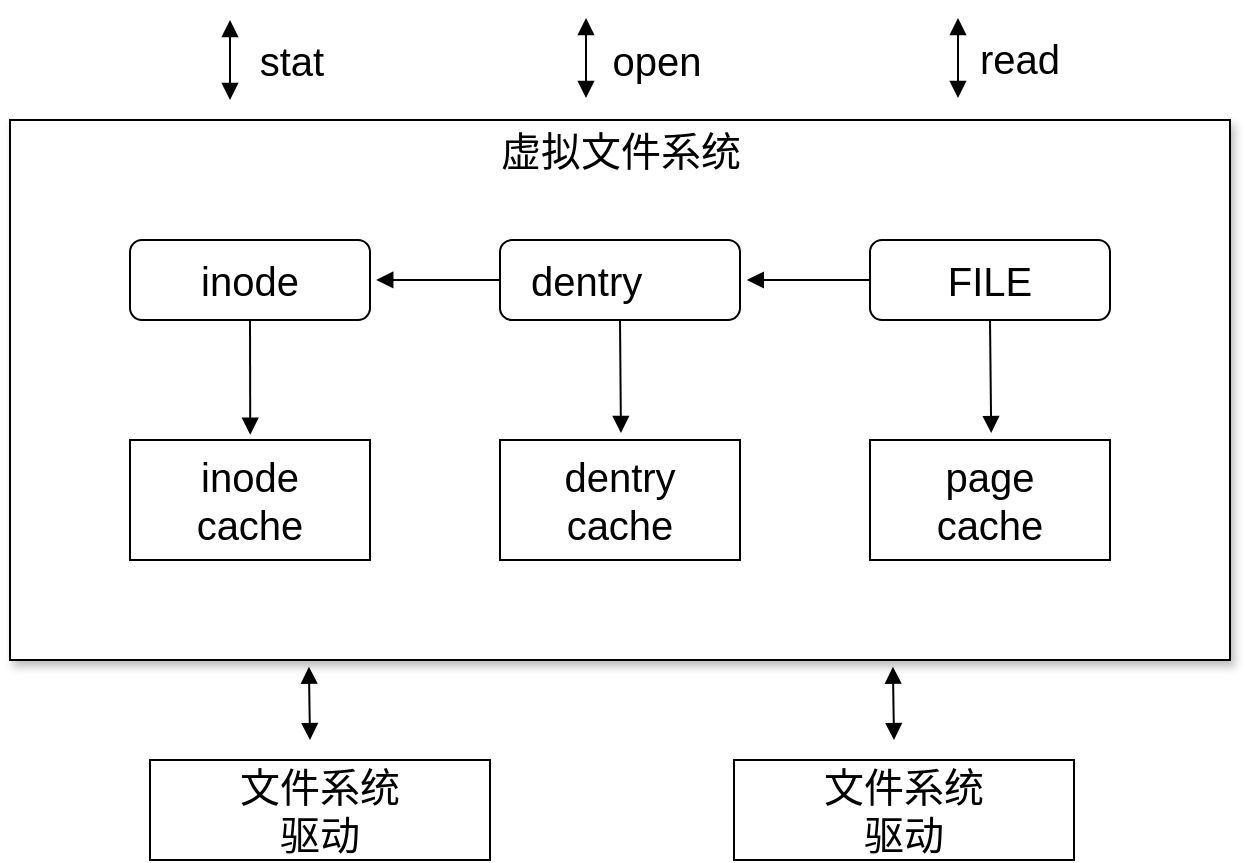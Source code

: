 <mxfile>
    <diagram id="q-nXB_HG6IBM0mI0adZ1" name="Page-1">
        <mxGraphModel dx="1053" dy="430" grid="1" gridSize="10" guides="1" tooltips="1" connect="1" arrows="1" fold="1" page="1" pageScale="1" pageWidth="827" pageHeight="1169" math="0" shadow="0">
            <root>
                <mxCell id="0"/>
                <mxCell id="1" parent="0"/>
                <mxCell id="2" value="" style="rounded=0;whiteSpace=wrap;html=1;shadow=1;" vertex="1" parent="1">
                    <mxGeometry x="100" y="120" width="610" height="270" as="geometry"/>
                </mxCell>
                <mxCell id="4" value="虚拟文件系统" style="text;html=1;strokeColor=none;fillColor=none;align=center;verticalAlign=middle;whiteSpace=wrap;rounded=0;fontSize=20;" vertex="1" parent="1">
                    <mxGeometry x="337.5" y="120" width="135" height="30" as="geometry"/>
                </mxCell>
                <mxCell id="13" style="edgeStyle=none;html=1;exitX=0.5;exitY=1;exitDx=0;exitDy=0;entryX=0.505;entryY=-0.058;entryDx=0;entryDy=0;entryPerimeter=0;fontSize=20;endArrow=block;endFill=1;" edge="1" parent="1" source="5" target="8">
                    <mxGeometry relative="1" as="geometry"/>
                </mxCell>
                <mxCell id="14" style="edgeStyle=none;html=1;exitX=0;exitY=0.5;exitDx=0;exitDy=0;entryX=1.02;entryY=0.5;entryDx=0;entryDy=0;fontSize=20;entryPerimeter=0;endArrow=block;endFill=1;" edge="1" parent="1" source="5">
                    <mxGeometry relative="1" as="geometry">
                        <mxPoint x="532" y="200" as="sourcePoint"/>
                        <mxPoint x="468.4" y="200" as="targetPoint"/>
                    </mxGeometry>
                </mxCell>
                <mxCell id="5" value="FILE" style="rounded=1;whiteSpace=wrap;html=1;fontSize=20;" vertex="1" parent="1">
                    <mxGeometry x="530" y="180" width="120" height="40" as="geometry"/>
                </mxCell>
                <mxCell id="12" style="edgeStyle=none;html=1;exitX=0.5;exitY=1;exitDx=0;exitDy=0;entryX=0.504;entryY=-0.058;entryDx=0;entryDy=0;entryPerimeter=0;fontSize=20;endArrow=block;endFill=1;" edge="1" parent="1" source="6" target="9">
                    <mxGeometry relative="1" as="geometry"/>
                </mxCell>
                <mxCell id="16" style="edgeStyle=none;html=1;entryX=1.026;entryY=0.499;entryDx=0;entryDy=0;entryPerimeter=0;fontSize=20;endArrow=block;endFill=1;" edge="1" parent="1" source="6" target="7">
                    <mxGeometry relative="1" as="geometry"/>
                </mxCell>
                <mxCell id="6" value="dentry&lt;span style=&quot;white-space: pre;&quot;&gt;&#9;&lt;/span&gt;" style="rounded=1;whiteSpace=wrap;html=1;fontSize=20;" vertex="1" parent="1">
                    <mxGeometry x="345" y="180" width="120" height="40" as="geometry"/>
                </mxCell>
                <mxCell id="11" style="edgeStyle=none;html=1;exitX=0.5;exitY=1;exitDx=0;exitDy=0;entryX=0.501;entryY=-0.043;entryDx=0;entryDy=0;entryPerimeter=0;fontSize=20;endArrow=block;endFill=1;" edge="1" parent="1" source="7" target="10">
                    <mxGeometry relative="1" as="geometry"/>
                </mxCell>
                <mxCell id="7" value="inode" style="rounded=1;whiteSpace=wrap;html=1;fontSize=20;" vertex="1" parent="1">
                    <mxGeometry x="160" y="180" width="120" height="40" as="geometry"/>
                </mxCell>
                <mxCell id="8" value="page&lt;br&gt;cache" style="rounded=0;whiteSpace=wrap;html=1;fontSize=20;" vertex="1" parent="1">
                    <mxGeometry x="530" y="280" width="120" height="60" as="geometry"/>
                </mxCell>
                <mxCell id="9" value="dentry&lt;br&gt;cache" style="rounded=0;whiteSpace=wrap;html=1;fontSize=20;" vertex="1" parent="1">
                    <mxGeometry x="345" y="280" width="120" height="60" as="geometry"/>
                </mxCell>
                <mxCell id="10" value="inode&lt;br&gt;cache" style="rounded=0;whiteSpace=wrap;html=1;fontSize=20;" vertex="1" parent="1">
                    <mxGeometry x="160" y="280" width="120" height="60" as="geometry"/>
                </mxCell>
                <mxCell id="17" value="" style="endArrow=block;startArrow=block;html=1;fontSize=20;startFill=1;endFill=1;labelPosition=right;verticalLabelPosition=middle;align=left;verticalAlign=middle;" edge="1" parent="1">
                    <mxGeometry width="50" height="50" relative="1" as="geometry">
                        <mxPoint x="210" y="110" as="sourcePoint"/>
                        <mxPoint x="210" y="70" as="targetPoint"/>
                    </mxGeometry>
                </mxCell>
                <mxCell id="19" value="stat" style="text;html=1;strokeColor=none;fillColor=none;align=center;verticalAlign=middle;whiteSpace=wrap;rounded=0;fontSize=20;" vertex="1" parent="1">
                    <mxGeometry x="211" y="75" width="60" height="30" as="geometry"/>
                </mxCell>
                <mxCell id="20" value="" style="endArrow=block;startArrow=block;html=1;fontSize=20;startFill=1;endFill=1;labelPosition=right;verticalLabelPosition=middle;align=left;verticalAlign=middle;" edge="1" parent="1">
                    <mxGeometry width="50" height="50" relative="1" as="geometry">
                        <mxPoint x="388" y="109" as="sourcePoint"/>
                        <mxPoint x="388" y="69" as="targetPoint"/>
                    </mxGeometry>
                </mxCell>
                <mxCell id="22" value="open" style="text;html=1;align=center;verticalAlign=middle;resizable=0;points=[];autosize=1;strokeColor=none;fillColor=none;fontSize=20;" vertex="1" parent="1">
                    <mxGeometry x="388" y="70" width="70" height="40" as="geometry"/>
                </mxCell>
                <mxCell id="23" value="" style="endArrow=block;startArrow=block;html=1;fontSize=20;startFill=1;endFill=1;labelPosition=right;verticalLabelPosition=middle;align=left;verticalAlign=middle;" edge="1" parent="1">
                    <mxGeometry width="50" height="50" relative="1" as="geometry">
                        <mxPoint x="574" y="109" as="sourcePoint"/>
                        <mxPoint x="574" y="69" as="targetPoint"/>
                    </mxGeometry>
                </mxCell>
                <mxCell id="24" value="read" style="text;html=1;strokeColor=none;fillColor=none;align=center;verticalAlign=middle;whiteSpace=wrap;rounded=0;fontSize=20;" vertex="1" parent="1">
                    <mxGeometry x="575" y="74" width="60" height="30" as="geometry"/>
                </mxCell>
                <mxCell id="25" value="文件系统&lt;br&gt;驱动" style="rounded=0;whiteSpace=wrap;html=1;fontSize=20;" vertex="1" parent="1">
                    <mxGeometry x="170" y="440" width="170" height="50" as="geometry"/>
                </mxCell>
                <mxCell id="27" value="" style="endArrow=block;startArrow=block;html=1;fontSize=20;entryX=0.245;entryY=0.994;entryDx=0;entryDy=0;entryPerimeter=0;endFill=1;startFill=1;" edge="1" parent="1">
                    <mxGeometry width="50" height="50" relative="1" as="geometry">
                        <mxPoint x="250" y="430" as="sourcePoint"/>
                        <mxPoint x="249.45" y="393.38" as="targetPoint"/>
                    </mxGeometry>
                </mxCell>
                <mxCell id="30" value="文件系统&lt;br&gt;驱动" style="rounded=0;whiteSpace=wrap;html=1;fontSize=20;" vertex="1" parent="1">
                    <mxGeometry x="462" y="440" width="170" height="50" as="geometry"/>
                </mxCell>
                <mxCell id="31" value="" style="endArrow=block;startArrow=block;html=1;fontSize=20;entryX=0.245;entryY=0.994;entryDx=0;entryDy=0;entryPerimeter=0;endFill=1;startFill=1;" edge="1" parent="1">
                    <mxGeometry width="50" height="50" relative="1" as="geometry">
                        <mxPoint x="542" y="430" as="sourcePoint"/>
                        <mxPoint x="541.45" y="393.38" as="targetPoint"/>
                    </mxGeometry>
                </mxCell>
            </root>
        </mxGraphModel>
    </diagram>
</mxfile>